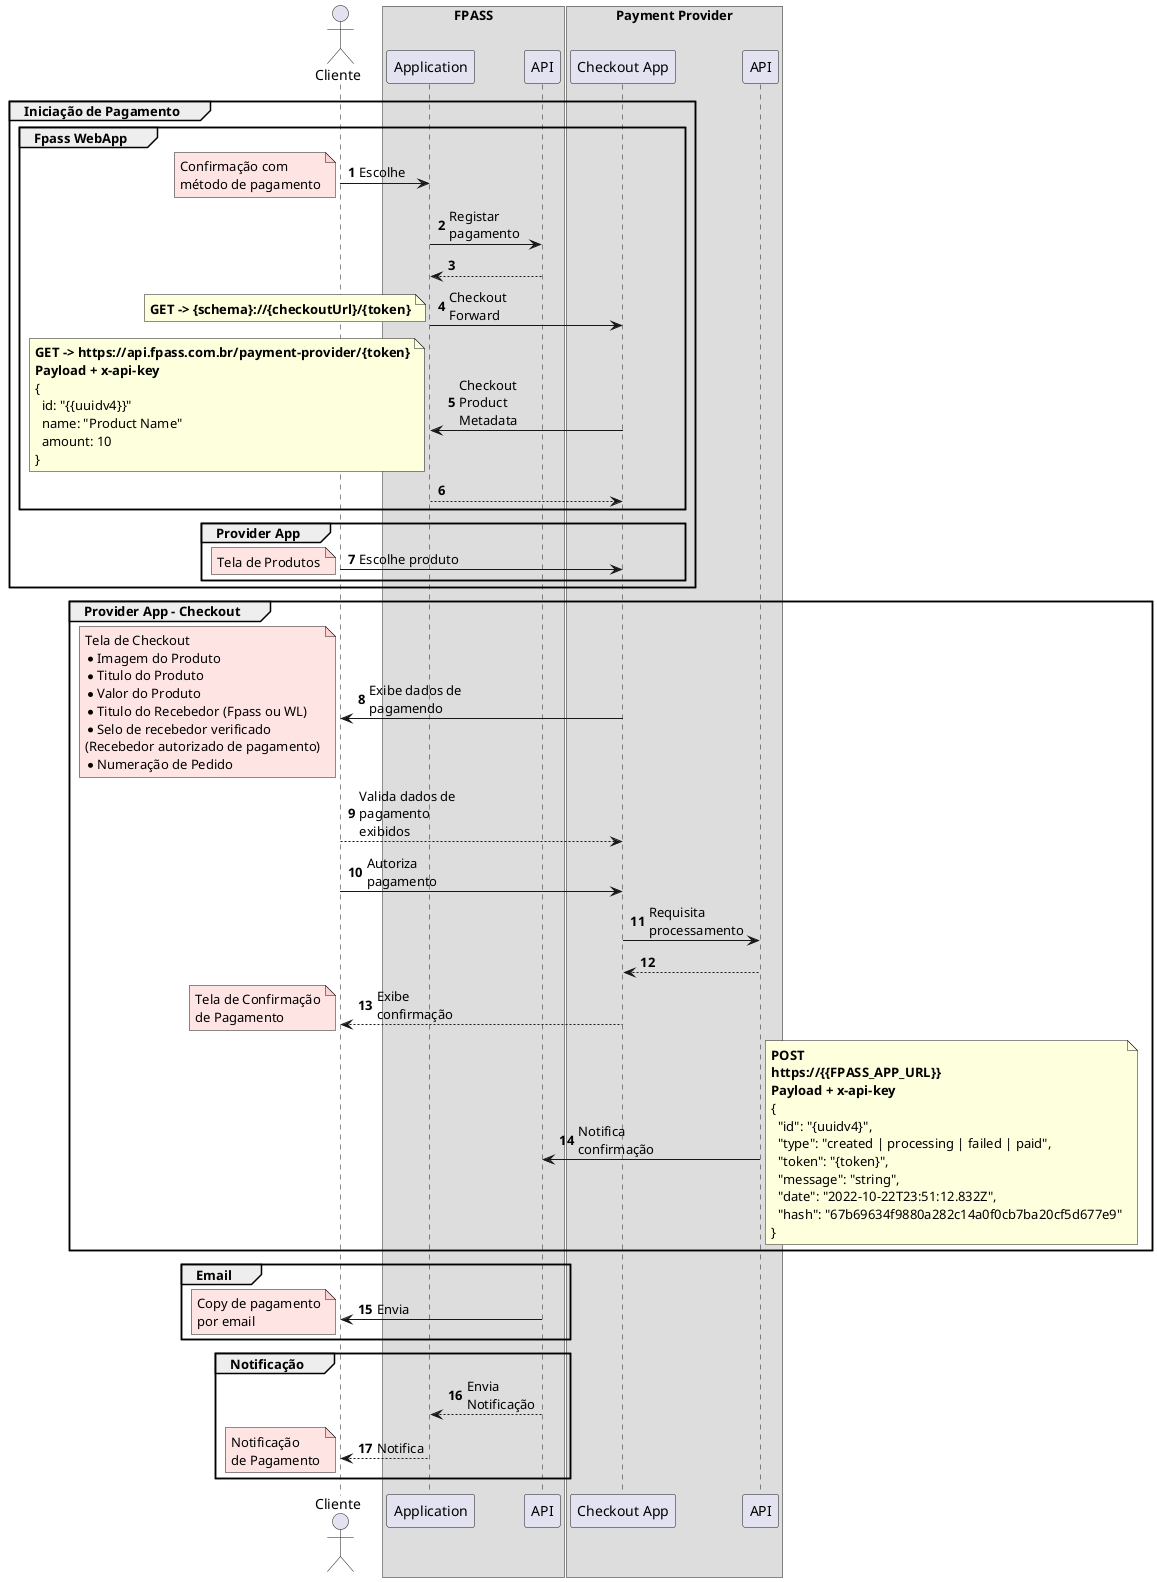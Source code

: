 @startuml FPass Payment Providers
skinparam maxMessageSize 100
autonumber

actor Cliente

box FPASS
participant FpassApp as "Application"
participant FpassAPI as "API"
end box

box Payment Provider
participant PaymentProviderApp as "Checkout App"
participant PaymentProviderAPI as "API"
end box

group Iniciação de Pagamento
  group Fpass WebApp
    Cliente -> FpassApp: Escolhe
    note left #FFAAAA50
    Confirmação com
    método de pagamento
    end note
    FpassApp -> FpassAPI: Registar pagamento
    return
    FpassApp -> PaymentProviderApp: Checkout Forward
    note left
      **GET -> {schema}://{checkoutUrl}/{token}**
    end note
    PaymentProviderApp -> FpassApp: Checkout Product Metadata
    note left
      **GET -> https://api.fpass.com.br/payment-provider/{token}**
      **Payload + x-api-key**
      {
        id: "{{uuidv4}}"
        name: "Product Name"
        amount: 10
      }
    end note
    return
  end

  group Provider App
    Cliente -> PaymentProviderApp: Escolhe produto
    note left #FFAAAA50
    Tela de Produtos
    end note
  end

end

group Provider App - Checkout
  PaymentProviderApp -> Cliente: Exibe dados de pagamendo
  note left #FFAAAA50
    Tela de Checkout
    * Imagem do Produto
    * Titulo do Produto
    * Valor do Produto
    * Titulo do Recebedor (Fpass ou WL)
    * Selo de recebedor verificado
    (Recebedor autorizado de pagamento)
    * Numeração de Pedido
    end note
  Cliente --> PaymentProviderApp: Valida dados de pagamento exibidos
  Cliente -> PaymentProviderApp: Autoriza pagamento
  PaymentProviderApp -> PaymentProviderAPI: Requisita processamento
  return
  PaymentProviderApp --> Cliente: Exibe confirmação
  note left #FFAAAA50
    Tela de Confirmação
    de Pagamento
  end note
  PaymentProviderAPI -> FpassAPI: Notifica confirmação
  note right
    **POST**
    **https://{{FPASS_APP_URL}}**
    **Payload + x-api-key**
    {
      "id": "{uuidv4}",
      "type": "created | processing | failed | paid",
      "token": "{token}",
      "message": "string",
      "date": "2022-10-22T23:51:12.832Z",
      "hash": "67b69634f9880a282c14a0f0cb7ba20cf5d677e9"
    }
  end note
end

group Email
FpassAPI -> Cliente: Envia
note left #FFAAAA50
  Copy de pagamento
  por email
end note
end
group Notificação
FpassAPI --> FpassApp: Envia Notificação
FpassApp --> Cliente: Notifica
note left #FFAAAA50
    Notificação
    de Pagamento
  end note
end
@enduml
